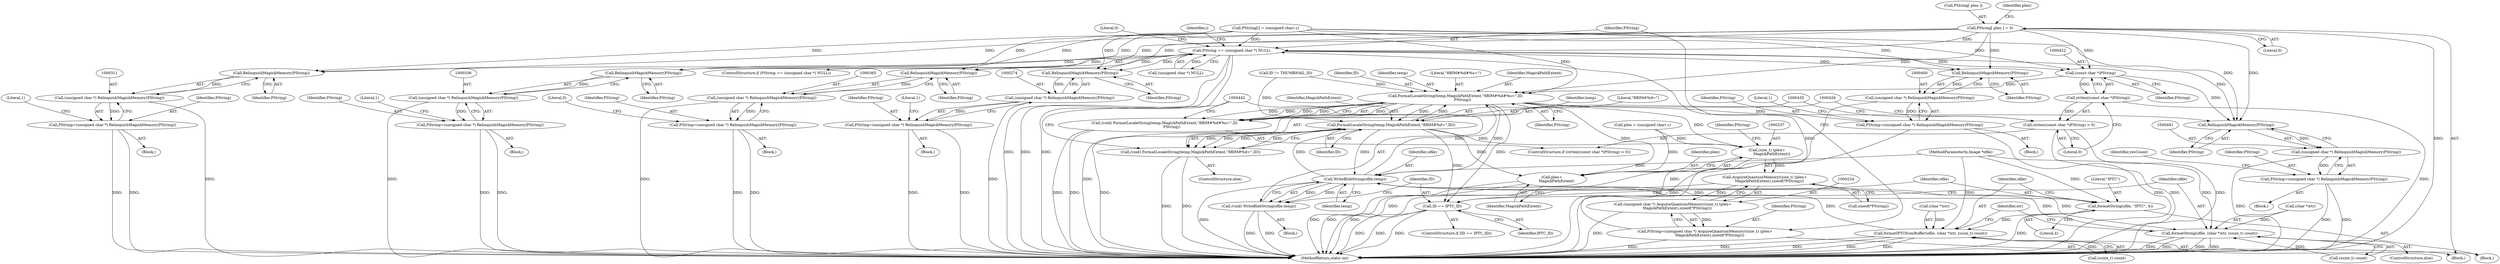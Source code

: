 digraph "0_ImageMagick_cb1214c124e1bd61f7dd551b94a794864861592e@array" {
"1000287" [label="(Call,PString[ plen ] = 0)"];
"1000245" [label="(Call,PString == (unsigned char *) NULL)"];
"1000275" [label="(Call,RelinquishMagickMemory(PString))"];
"1000273" [label="(Call,(unsigned char *) RelinquishMagickMemory(PString))"];
"1000271" [label="(Call,PString=(unsigned char *) RelinquishMagickMemory(PString))"];
"1000312" [label="(Call,RelinquishMagickMemory(PString))"];
"1000310" [label="(Call,(unsigned char *) RelinquishMagickMemory(PString))"];
"1000308" [label="(Call,PString=(unsigned char *) RelinquishMagickMemory(PString))"];
"1000337" [label="(Call,RelinquishMagickMemory(PString))"];
"1000335" [label="(Call,(unsigned char *) RelinquishMagickMemory(PString))"];
"1000333" [label="(Call,PString=(unsigned char *) RelinquishMagickMemory(PString))"];
"1000366" [label="(Call,RelinquishMagickMemory(PString))"];
"1000364" [label="(Call,(unsigned char *) RelinquishMagickMemory(PString))"];
"1000362" [label="(Call,PString=(unsigned char *) RelinquishMagickMemory(PString))"];
"1000401" [label="(Call,RelinquishMagickMemory(PString))"];
"1000399" [label="(Call,(unsigned char *) RelinquishMagickMemory(PString))"];
"1000397" [label="(Call,PString=(unsigned char *) RelinquishMagickMemory(PString))"];
"1000421" [label="(Call,(const char *)PString)"];
"1000420" [label="(Call,strlen((const char *)PString))"];
"1000419" [label="(Call,strlen((const char *)PString) > 0)"];
"1000427" [label="(Call,FormatLocaleString(temp,MagickPathExtent,\"8BIM#%d#%s=\",ID,\n            PString))"];
"1000236" [label="(Call,(size_t) (plen+\n        MagickPathExtent))"];
"1000235" [label="(Call,AcquireQuantumMemory((size_t) (plen+\n        MagickPathExtent),sizeof(*PString)))"];
"1000233" [label="(Call,(unsigned char *) AcquireQuantumMemory((size_t) (plen+\n        MagickPathExtent),sizeof(*PString)))"];
"1000231" [label="(Call,PString=(unsigned char *) AcquireQuantumMemory((size_t) (plen+\n        MagickPathExtent),sizeof(*PString)))"];
"1000238" [label="(Call,plen+\n        MagickPathExtent)"];
"1000425" [label="(Call,(void) FormatLocaleString(temp,MagickPathExtent,\"8BIM#%d#%s=\",ID,\n            PString))"];
"1000436" [label="(Call,FormatLocaleString(temp,MagickPathExtent,\"8BIM#%d=\",ID))"];
"1000434" [label="(Call,(void) FormatLocaleString(temp,MagickPathExtent,\"8BIM#%d=\",ID))"];
"1000443" [label="(Call,WriteBlobString(ofile,temp))"];
"1000441" [label="(Call,(void) WriteBlobString(ofile,temp))"];
"1000451" [label="(Call,formatString(ofile, \"IPTC\", 4))"];
"1000455" [label="(Call,formatIPTCfromBuffer(ofile, (char *)str, (ssize_t) count))"];
"1000464" [label="(Call,formatString(ofile, (char *)str, (ssize_t) count))"];
"1000447" [label="(Call,ID == IPTC_ID)"];
"1000482" [label="(Call,RelinquishMagickMemory(PString))"];
"1000480" [label="(Call,(unsigned char *) RelinquishMagickMemory(PString))"];
"1000478" [label="(Call,PString=(unsigned char *) RelinquishMagickMemory(PString))"];
"1000334" [label="(Identifier,PString)"];
"1000441" [label="(Call,(void) WriteBlobString(ofile,temp))"];
"1000457" [label="(Call,(char *)str)"];
"1000246" [label="(Identifier,PString)"];
"1000251" [label="(Literal,0)"];
"1000243" [label="(Identifier,PString)"];
"1000454" [label="(Literal,4)"];
"1000436" [label="(Call,FormatLocaleString(temp,MagickPathExtent,\"8BIM#%d=\",ID))"];
"1000466" [label="(Call,(char *)str)"];
"1000418" [label="(ControlStructure,if (strlen((const char *)PString) > 0))"];
"1000333" [label="(Call,PString=(unsigned char *) RelinquishMagickMemory(PString))"];
"1000402" [label="(Identifier,PString)"];
"1000431" [label="(Identifier,ID)"];
"1000427" [label="(Call,FormatLocaleString(temp,MagickPathExtent,\"8BIM#%d#%s=\",ID,\n            PString))"];
"1000453" [label="(Literal,\"IPTC\")"];
"1000448" [label="(Identifier,ID)"];
"1000270" [label="(Block,)"];
"1000390" [label="(Block,)"];
"1000469" [label="(Call,(ssize_t) count)"];
"1000485" [label="(Identifier,resCount)"];
"1000332" [label="(Block,)"];
"1000107" [label="(MethodParameterIn,Image *ofile)"];
"1000272" [label="(Identifier,PString)"];
"1000444" [label="(Identifier,ofile)"];
"1000231" [label="(Call,PString=(unsigned char *) AcquireQuantumMemory((size_t) (plen+\n        MagickPathExtent),sizeof(*PString)))"];
"1000361" [label="(Block,)"];
"1000397" [label="(Call,PString=(unsigned char *) RelinquishMagickMemory(PString))"];
"1000483" [label="(Identifier,PString)"];
"1000338" [label="(Identifier,PString)"];
"1000460" [label="(Call,(ssize_t) count)"];
"1000369" [label="(Literal,0)"];
"1000291" [label="(Literal,0)"];
"1000432" [label="(Identifier,PString)"];
"1000235" [label="(Call,AcquireQuantumMemory((size_t) (plen+\n        MagickPathExtent),sizeof(*PString)))"];
"1000451" [label="(Call,formatString(ofile, \"IPTC\", 4))"];
"1000288" [label="(Call,PString[ plen ])"];
"1000366" [label="(Call,RelinquishMagickMemory(PString))"];
"1000398" [label="(Identifier,PString)"];
"1000401" [label="(Call,RelinquishMagickMemory(PString))"];
"1000312" [label="(Call,RelinquishMagickMemory(PString))"];
"1000480" [label="(Call,(unsigned char *) RelinquishMagickMemory(PString))"];
"1000276" [label="(Identifier,PString)"];
"1000450" [label="(Block,)"];
"1000226" [label="(Call,plen = (unsigned char) c)"];
"1000280" [label="(Call,PString[i] = (unsigned char) c)"];
"1000287" [label="(Call,PString[ plen ] = 0)"];
"1000428" [label="(Identifier,temp)"];
"1000275" [label="(Call,RelinquishMagickMemory(PString))"];
"1000465" [label="(Identifier,ofile)"];
"1000445" [label="(Identifier,temp)"];
"1000439" [label="(Literal,\"8BIM#%d=\")"];
"1000367" [label="(Identifier,PString)"];
"1000464" [label="(Call,formatString(ofile, (char *)str, (ssize_t) count))"];
"1000335" [label="(Call,(unsigned char *) RelinquishMagickMemory(PString))"];
"1000232" [label="(Identifier,PString)"];
"1000271" [label="(Call,PString=(unsigned char *) RelinquishMagickMemory(PString))"];
"1000440" [label="(Identifier,ID)"];
"1000310" [label="(Call,(unsigned char *) RelinquishMagickMemory(PString))"];
"1000473" [label="(Identifier,str)"];
"1000254" [label="(Identifier,i)"];
"1000463" [label="(ControlStructure,else)"];
"1000295" [label="(Identifier,plen)"];
"1000307" [label="(Block,)"];
"1000244" [label="(ControlStructure,if (PString == (unsigned char *) NULL))"];
"1000423" [label="(Identifier,PString)"];
"1000419" [label="(Call,strlen((const char *)PString) > 0)"];
"1000363" [label="(Identifier,PString)"];
"1000420" [label="(Call,strlen((const char *)PString))"];
"1000273" [label="(Call,(unsigned char *) RelinquishMagickMemory(PString))"];
"1000434" [label="(Call,(void) FormatLocaleString(temp,MagickPathExtent,\"8BIM#%d=\",ID))"];
"1000247" [label="(Call,(unsigned char *) NULL)"];
"1000313" [label="(Identifier,PString)"];
"1000414" [label="(Call,ID != THUMBNAIL_ID)"];
"1000240" [label="(Identifier,MagickPathExtent)"];
"1000446" [label="(ControlStructure,if (ID == IPTC_ID))"];
"1000308" [label="(Call,PString=(unsigned char *) RelinquishMagickMemory(PString))"];
"1000456" [label="(Identifier,ofile)"];
"1000430" [label="(Literal,\"8BIM#%d#%s=\")"];
"1000417" [label="(Block,)"];
"1000425" [label="(Call,(void) FormatLocaleString(temp,MagickPathExtent,\"8BIM#%d#%s=\",ID,\n            PString))"];
"1000492" [label="(MethodReturn,static int)"];
"1000452" [label="(Identifier,ofile)"];
"1000239" [label="(Identifier,plen)"];
"1000316" [label="(Literal,1)"];
"1000362" [label="(Call,PString=(unsigned char *) RelinquishMagickMemory(PString))"];
"1000424" [label="(Literal,0)"];
"1000443" [label="(Call,WriteBlobString(ofile,temp))"];
"1000341" [label="(Literal,1)"];
"1000213" [label="(Block,)"];
"1000438" [label="(Identifier,MagickPathExtent)"];
"1000478" [label="(Call,PString=(unsigned char *) RelinquishMagickMemory(PString))"];
"1000482" [label="(Call,RelinquishMagickMemory(PString))"];
"1000245" [label="(Call,PString == (unsigned char *) NULL)"];
"1000447" [label="(Call,ID == IPTC_ID)"];
"1000455" [label="(Call,formatIPTCfromBuffer(ofile, (char *)str, (ssize_t) count))"];
"1000479" [label="(Identifier,PString)"];
"1000437" [label="(Identifier,temp)"];
"1000364" [label="(Call,(unsigned char *) RelinquishMagickMemory(PString))"];
"1000399" [label="(Call,(unsigned char *) RelinquishMagickMemory(PString))"];
"1000241" [label="(Call,sizeof(*PString))"];
"1000433" [label="(ControlStructure,else)"];
"1000236" [label="(Call,(size_t) (plen+\n        MagickPathExtent))"];
"1000135" [label="(Block,)"];
"1000429" [label="(Identifier,MagickPathExtent)"];
"1000233" [label="(Call,(unsigned char *) AcquireQuantumMemory((size_t) (plen+\n        MagickPathExtent),sizeof(*PString)))"];
"1000421" [label="(Call,(const char *)PString)"];
"1000405" [label="(Literal,1)"];
"1000238" [label="(Call,plen+\n        MagickPathExtent)"];
"1000449" [label="(Identifier,IPTC_ID)"];
"1000279" [label="(Literal,1)"];
"1000337" [label="(Call,RelinquishMagickMemory(PString))"];
"1000309" [label="(Identifier,PString)"];
"1000287" -> "1000213"  [label="AST: "];
"1000287" -> "1000291"  [label="CFG: "];
"1000288" -> "1000287"  [label="AST: "];
"1000291" -> "1000287"  [label="AST: "];
"1000295" -> "1000287"  [label="CFG: "];
"1000287" -> "1000492"  [label="DDG: "];
"1000287" -> "1000245"  [label="DDG: "];
"1000287" -> "1000275"  [label="DDG: "];
"1000287" -> "1000312"  [label="DDG: "];
"1000287" -> "1000337"  [label="DDG: "];
"1000287" -> "1000366"  [label="DDG: "];
"1000287" -> "1000401"  [label="DDG: "];
"1000287" -> "1000421"  [label="DDG: "];
"1000287" -> "1000427"  [label="DDG: "];
"1000287" -> "1000482"  [label="DDG: "];
"1000245" -> "1000244"  [label="AST: "];
"1000245" -> "1000247"  [label="CFG: "];
"1000246" -> "1000245"  [label="AST: "];
"1000247" -> "1000245"  [label="AST: "];
"1000251" -> "1000245"  [label="CFG: "];
"1000254" -> "1000245"  [label="CFG: "];
"1000245" -> "1000492"  [label="DDG: "];
"1000245" -> "1000492"  [label="DDG: "];
"1000245" -> "1000492"  [label="DDG: "];
"1000231" -> "1000245"  [label="DDG: "];
"1000280" -> "1000245"  [label="DDG: "];
"1000247" -> "1000245"  [label="DDG: "];
"1000245" -> "1000275"  [label="DDG: "];
"1000245" -> "1000312"  [label="DDG: "];
"1000245" -> "1000337"  [label="DDG: "];
"1000245" -> "1000366"  [label="DDG: "];
"1000245" -> "1000401"  [label="DDG: "];
"1000245" -> "1000421"  [label="DDG: "];
"1000245" -> "1000482"  [label="DDG: "];
"1000275" -> "1000273"  [label="AST: "];
"1000275" -> "1000276"  [label="CFG: "];
"1000276" -> "1000275"  [label="AST: "];
"1000273" -> "1000275"  [label="CFG: "];
"1000275" -> "1000273"  [label="DDG: "];
"1000280" -> "1000275"  [label="DDG: "];
"1000273" -> "1000271"  [label="AST: "];
"1000274" -> "1000273"  [label="AST: "];
"1000271" -> "1000273"  [label="CFG: "];
"1000273" -> "1000492"  [label="DDG: "];
"1000273" -> "1000271"  [label="DDG: "];
"1000271" -> "1000270"  [label="AST: "];
"1000272" -> "1000271"  [label="AST: "];
"1000279" -> "1000271"  [label="CFG: "];
"1000271" -> "1000492"  [label="DDG: "];
"1000271" -> "1000492"  [label="DDG: "];
"1000312" -> "1000310"  [label="AST: "];
"1000312" -> "1000313"  [label="CFG: "];
"1000313" -> "1000312"  [label="AST: "];
"1000310" -> "1000312"  [label="CFG: "];
"1000312" -> "1000310"  [label="DDG: "];
"1000280" -> "1000312"  [label="DDG: "];
"1000310" -> "1000308"  [label="AST: "];
"1000311" -> "1000310"  [label="AST: "];
"1000308" -> "1000310"  [label="CFG: "];
"1000310" -> "1000492"  [label="DDG: "];
"1000310" -> "1000308"  [label="DDG: "];
"1000308" -> "1000307"  [label="AST: "];
"1000309" -> "1000308"  [label="AST: "];
"1000316" -> "1000308"  [label="CFG: "];
"1000308" -> "1000492"  [label="DDG: "];
"1000308" -> "1000492"  [label="DDG: "];
"1000337" -> "1000335"  [label="AST: "];
"1000337" -> "1000338"  [label="CFG: "];
"1000338" -> "1000337"  [label="AST: "];
"1000335" -> "1000337"  [label="CFG: "];
"1000337" -> "1000335"  [label="DDG: "];
"1000280" -> "1000337"  [label="DDG: "];
"1000335" -> "1000333"  [label="AST: "];
"1000336" -> "1000335"  [label="AST: "];
"1000333" -> "1000335"  [label="CFG: "];
"1000335" -> "1000492"  [label="DDG: "];
"1000335" -> "1000333"  [label="DDG: "];
"1000333" -> "1000332"  [label="AST: "];
"1000334" -> "1000333"  [label="AST: "];
"1000341" -> "1000333"  [label="CFG: "];
"1000333" -> "1000492"  [label="DDG: "];
"1000333" -> "1000492"  [label="DDG: "];
"1000366" -> "1000364"  [label="AST: "];
"1000366" -> "1000367"  [label="CFG: "];
"1000367" -> "1000366"  [label="AST: "];
"1000364" -> "1000366"  [label="CFG: "];
"1000366" -> "1000364"  [label="DDG: "];
"1000280" -> "1000366"  [label="DDG: "];
"1000364" -> "1000362"  [label="AST: "];
"1000365" -> "1000364"  [label="AST: "];
"1000362" -> "1000364"  [label="CFG: "];
"1000364" -> "1000492"  [label="DDG: "];
"1000364" -> "1000362"  [label="DDG: "];
"1000362" -> "1000361"  [label="AST: "];
"1000363" -> "1000362"  [label="AST: "];
"1000369" -> "1000362"  [label="CFG: "];
"1000362" -> "1000492"  [label="DDG: "];
"1000362" -> "1000492"  [label="DDG: "];
"1000401" -> "1000399"  [label="AST: "];
"1000401" -> "1000402"  [label="CFG: "];
"1000402" -> "1000401"  [label="AST: "];
"1000399" -> "1000401"  [label="CFG: "];
"1000401" -> "1000399"  [label="DDG: "];
"1000280" -> "1000401"  [label="DDG: "];
"1000399" -> "1000397"  [label="AST: "];
"1000400" -> "1000399"  [label="AST: "];
"1000397" -> "1000399"  [label="CFG: "];
"1000399" -> "1000492"  [label="DDG: "];
"1000399" -> "1000397"  [label="DDG: "];
"1000397" -> "1000390"  [label="AST: "];
"1000398" -> "1000397"  [label="AST: "];
"1000405" -> "1000397"  [label="CFG: "];
"1000397" -> "1000492"  [label="DDG: "];
"1000397" -> "1000492"  [label="DDG: "];
"1000421" -> "1000420"  [label="AST: "];
"1000421" -> "1000423"  [label="CFG: "];
"1000422" -> "1000421"  [label="AST: "];
"1000423" -> "1000421"  [label="AST: "];
"1000420" -> "1000421"  [label="CFG: "];
"1000421" -> "1000420"  [label="DDG: "];
"1000280" -> "1000421"  [label="DDG: "];
"1000421" -> "1000427"  [label="DDG: "];
"1000421" -> "1000482"  [label="DDG: "];
"1000420" -> "1000419"  [label="AST: "];
"1000424" -> "1000420"  [label="CFG: "];
"1000420" -> "1000492"  [label="DDG: "];
"1000420" -> "1000419"  [label="DDG: "];
"1000419" -> "1000418"  [label="AST: "];
"1000419" -> "1000424"  [label="CFG: "];
"1000424" -> "1000419"  [label="AST: "];
"1000426" -> "1000419"  [label="CFG: "];
"1000435" -> "1000419"  [label="CFG: "];
"1000419" -> "1000492"  [label="DDG: "];
"1000419" -> "1000492"  [label="DDG: "];
"1000427" -> "1000425"  [label="AST: "];
"1000427" -> "1000432"  [label="CFG: "];
"1000428" -> "1000427"  [label="AST: "];
"1000429" -> "1000427"  [label="AST: "];
"1000430" -> "1000427"  [label="AST: "];
"1000431" -> "1000427"  [label="AST: "];
"1000432" -> "1000427"  [label="AST: "];
"1000425" -> "1000427"  [label="CFG: "];
"1000427" -> "1000492"  [label="DDG: "];
"1000427" -> "1000236"  [label="DDG: "];
"1000427" -> "1000238"  [label="DDG: "];
"1000427" -> "1000425"  [label="DDG: "];
"1000427" -> "1000425"  [label="DDG: "];
"1000427" -> "1000425"  [label="DDG: "];
"1000427" -> "1000425"  [label="DDG: "];
"1000427" -> "1000425"  [label="DDG: "];
"1000443" -> "1000427"  [label="DDG: "];
"1000436" -> "1000427"  [label="DDG: "];
"1000414" -> "1000427"  [label="DDG: "];
"1000280" -> "1000427"  [label="DDG: "];
"1000427" -> "1000436"  [label="DDG: "];
"1000427" -> "1000443"  [label="DDG: "];
"1000427" -> "1000447"  [label="DDG: "];
"1000427" -> "1000482"  [label="DDG: "];
"1000236" -> "1000235"  [label="AST: "];
"1000236" -> "1000238"  [label="CFG: "];
"1000237" -> "1000236"  [label="AST: "];
"1000238" -> "1000236"  [label="AST: "];
"1000243" -> "1000236"  [label="CFG: "];
"1000236" -> "1000492"  [label="DDG: "];
"1000236" -> "1000235"  [label="DDG: "];
"1000226" -> "1000236"  [label="DDG: "];
"1000436" -> "1000236"  [label="DDG: "];
"1000235" -> "1000233"  [label="AST: "];
"1000235" -> "1000241"  [label="CFG: "];
"1000241" -> "1000235"  [label="AST: "];
"1000233" -> "1000235"  [label="CFG: "];
"1000235" -> "1000492"  [label="DDG: "];
"1000235" -> "1000233"  [label="DDG: "];
"1000233" -> "1000231"  [label="AST: "];
"1000234" -> "1000233"  [label="AST: "];
"1000231" -> "1000233"  [label="CFG: "];
"1000233" -> "1000492"  [label="DDG: "];
"1000233" -> "1000231"  [label="DDG: "];
"1000231" -> "1000213"  [label="AST: "];
"1000232" -> "1000231"  [label="AST: "];
"1000246" -> "1000231"  [label="CFG: "];
"1000231" -> "1000492"  [label="DDG: "];
"1000238" -> "1000240"  [label="CFG: "];
"1000239" -> "1000238"  [label="AST: "];
"1000240" -> "1000238"  [label="AST: "];
"1000238" -> "1000492"  [label="DDG: "];
"1000238" -> "1000492"  [label="DDG: "];
"1000226" -> "1000238"  [label="DDG: "];
"1000436" -> "1000238"  [label="DDG: "];
"1000425" -> "1000418"  [label="AST: "];
"1000426" -> "1000425"  [label="AST: "];
"1000442" -> "1000425"  [label="CFG: "];
"1000425" -> "1000492"  [label="DDG: "];
"1000425" -> "1000492"  [label="DDG: "];
"1000436" -> "1000434"  [label="AST: "];
"1000436" -> "1000440"  [label="CFG: "];
"1000437" -> "1000436"  [label="AST: "];
"1000438" -> "1000436"  [label="AST: "];
"1000439" -> "1000436"  [label="AST: "];
"1000440" -> "1000436"  [label="AST: "];
"1000434" -> "1000436"  [label="CFG: "];
"1000436" -> "1000492"  [label="DDG: "];
"1000436" -> "1000434"  [label="DDG: "];
"1000436" -> "1000434"  [label="DDG: "];
"1000436" -> "1000434"  [label="DDG: "];
"1000436" -> "1000434"  [label="DDG: "];
"1000443" -> "1000436"  [label="DDG: "];
"1000414" -> "1000436"  [label="DDG: "];
"1000436" -> "1000443"  [label="DDG: "];
"1000436" -> "1000447"  [label="DDG: "];
"1000434" -> "1000433"  [label="AST: "];
"1000435" -> "1000434"  [label="AST: "];
"1000442" -> "1000434"  [label="CFG: "];
"1000434" -> "1000492"  [label="DDG: "];
"1000434" -> "1000492"  [label="DDG: "];
"1000443" -> "1000441"  [label="AST: "];
"1000443" -> "1000445"  [label="CFG: "];
"1000444" -> "1000443"  [label="AST: "];
"1000445" -> "1000443"  [label="AST: "];
"1000441" -> "1000443"  [label="CFG: "];
"1000443" -> "1000492"  [label="DDG: "];
"1000443" -> "1000441"  [label="DDG: "];
"1000443" -> "1000441"  [label="DDG: "];
"1000455" -> "1000443"  [label="DDG: "];
"1000464" -> "1000443"  [label="DDG: "];
"1000107" -> "1000443"  [label="DDG: "];
"1000443" -> "1000451"  [label="DDG: "];
"1000443" -> "1000464"  [label="DDG: "];
"1000441" -> "1000417"  [label="AST: "];
"1000442" -> "1000441"  [label="AST: "];
"1000448" -> "1000441"  [label="CFG: "];
"1000441" -> "1000492"  [label="DDG: "];
"1000441" -> "1000492"  [label="DDG: "];
"1000451" -> "1000450"  [label="AST: "];
"1000451" -> "1000454"  [label="CFG: "];
"1000452" -> "1000451"  [label="AST: "];
"1000453" -> "1000451"  [label="AST: "];
"1000454" -> "1000451"  [label="AST: "];
"1000456" -> "1000451"  [label="CFG: "];
"1000451" -> "1000492"  [label="DDG: "];
"1000107" -> "1000451"  [label="DDG: "];
"1000451" -> "1000455"  [label="DDG: "];
"1000455" -> "1000450"  [label="AST: "];
"1000455" -> "1000460"  [label="CFG: "];
"1000456" -> "1000455"  [label="AST: "];
"1000457" -> "1000455"  [label="AST: "];
"1000460" -> "1000455"  [label="AST: "];
"1000473" -> "1000455"  [label="CFG: "];
"1000455" -> "1000492"  [label="DDG: "];
"1000455" -> "1000492"  [label="DDG: "];
"1000455" -> "1000492"  [label="DDG: "];
"1000455" -> "1000492"  [label="DDG: "];
"1000107" -> "1000455"  [label="DDG: "];
"1000457" -> "1000455"  [label="DDG: "];
"1000460" -> "1000455"  [label="DDG: "];
"1000464" -> "1000463"  [label="AST: "];
"1000464" -> "1000469"  [label="CFG: "];
"1000465" -> "1000464"  [label="AST: "];
"1000466" -> "1000464"  [label="AST: "];
"1000469" -> "1000464"  [label="AST: "];
"1000473" -> "1000464"  [label="CFG: "];
"1000464" -> "1000492"  [label="DDG: "];
"1000464" -> "1000492"  [label="DDG: "];
"1000464" -> "1000492"  [label="DDG: "];
"1000464" -> "1000492"  [label="DDG: "];
"1000107" -> "1000464"  [label="DDG: "];
"1000466" -> "1000464"  [label="DDG: "];
"1000469" -> "1000464"  [label="DDG: "];
"1000447" -> "1000446"  [label="AST: "];
"1000447" -> "1000449"  [label="CFG: "];
"1000448" -> "1000447"  [label="AST: "];
"1000449" -> "1000447"  [label="AST: "];
"1000452" -> "1000447"  [label="CFG: "];
"1000465" -> "1000447"  [label="CFG: "];
"1000447" -> "1000492"  [label="DDG: "];
"1000447" -> "1000492"  [label="DDG: "];
"1000447" -> "1000492"  [label="DDG: "];
"1000482" -> "1000480"  [label="AST: "];
"1000482" -> "1000483"  [label="CFG: "];
"1000483" -> "1000482"  [label="AST: "];
"1000480" -> "1000482"  [label="CFG: "];
"1000482" -> "1000480"  [label="DDG: "];
"1000280" -> "1000482"  [label="DDG: "];
"1000480" -> "1000478"  [label="AST: "];
"1000481" -> "1000480"  [label="AST: "];
"1000478" -> "1000480"  [label="CFG: "];
"1000480" -> "1000492"  [label="DDG: "];
"1000480" -> "1000478"  [label="DDG: "];
"1000478" -> "1000135"  [label="AST: "];
"1000479" -> "1000478"  [label="AST: "];
"1000485" -> "1000478"  [label="CFG: "];
"1000478" -> "1000492"  [label="DDG: "];
"1000478" -> "1000492"  [label="DDG: "];
}
